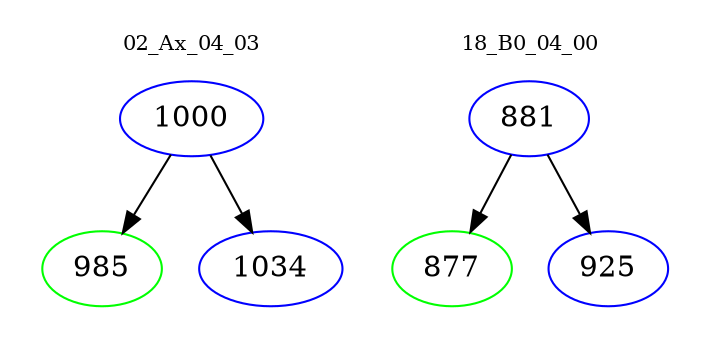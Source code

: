 digraph{
subgraph cluster_0 {
color = white
label = "02_Ax_04_03";
fontsize=10;
T0_1000 [label="1000", color="blue"]
T0_1000 -> T0_985 [color="black"]
T0_985 [label="985", color="green"]
T0_1000 -> T0_1034 [color="black"]
T0_1034 [label="1034", color="blue"]
}
subgraph cluster_1 {
color = white
label = "18_B0_04_00";
fontsize=10;
T1_881 [label="881", color="blue"]
T1_881 -> T1_877 [color="black"]
T1_877 [label="877", color="green"]
T1_881 -> T1_925 [color="black"]
T1_925 [label="925", color="blue"]
}
}
